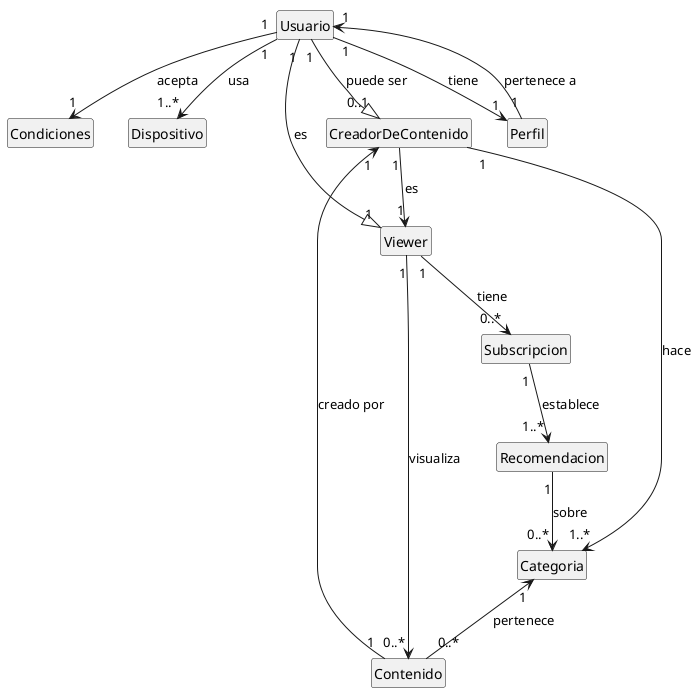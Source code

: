 @startuml
hide circle
hide empty members

class Usuario {
   
}

class Condiciones {
   
}

class Dispositivo {
   
}

class CreadorDeContenido {
   
}

class Viewer {
  
}

class Subscripcion {
   
}

class Categoria {
   
}

class Recomendacion {
   
}

class Contenido {
   
}

class Perfil {
    
}

Usuario "1" --> "1..*" Dispositivo : usa
Usuario "1" --> "1" Condiciones : acepta
Usuario "1" --> "1" Perfil : tiene
Usuario "1" --|> "0..1" CreadorDeContenido : puede ser
Usuario "1" --|> "1" Viewer : es
CreadorDeContenido "1" --> "1" Viewer : es
CreadorDeContenido "1" --> "1..*" Categoria: hace
Viewer "1" --> "0..*" Subscripcion: tiene
Categoria "1" <-- "0..*" Contenido: pertenece
Subscripcion "1" --> "1..*" Recomendacion: establece
Recomendacion "1" --> "0..*" Categoria: sobre
Contenido "1" --> "1" CreadorDeContenido : creado por
Viewer "1" --> "0..*" Contenido : visualiza
Perfil "1" --> "1" Usuario : pertenece a

@enduml
